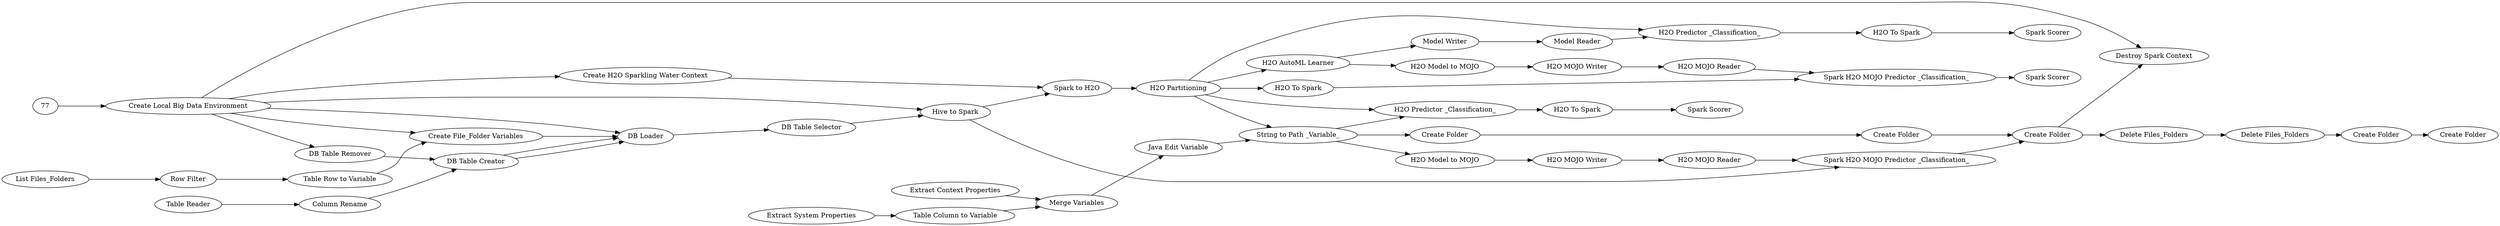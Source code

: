 digraph {
	33 [label="Create H2O Sparkling Water Context"]
	35 [label="H2O Partitioning"]
	38 [label="H2O Model to MOJO"]
	39 [label="H2O To Spark"]
	40 [label="Spark Scorer"]
	41 [label="Destroy Spark Context"]
	46 [label="Hive to Spark"]
	48 [label="H2O Random Forest Learner"]
	53 [label="Spark to Table"]
	67 [label="Column Rename"]
	68 [label="DB Table Remover"]
	76 [label="Create Local Big Data Environment"]
	28 [label="Extract System Properties"]
	47 [label="Create Folder"]
	48 [label="String to Path _Variable_"]
	49 [label="Java Edit Variable"]
	50 [label="Merge Variables"]
	51 [label="Table Column to Variable"]
	52 [label="Create Folder"]
	53 [label="Create Folder"]
	56 [label="Delete Files_Folders"]
	57 [label="Delete Files_Folders"]
	59 [label="Create Folder"]
	60 [label="Create Folder"]
	61 [label="Extract Context Properties"]
	78 [label="DB Loader"]
	79 [label="DB Table Selector"]
	80 [label="Spark to H2O"]
	81 [label="H2O MOJO Writer"]
	82 [label="H2O Predictor _Classification_"]
	83 [label="Spark H2O MOJO Predictor _Classification_"]
	84 [label="H2O MOJO Reader"]
	2639 [label="DB Table Creator"]
	2640 [label="Table Reader"]
	2541 [label="Create File_Folder Variables"]
	2624 [label="Row Filter"]
	2625 [label="Table Row to Variable"]
	2638 [label="List Files_Folders"]
	2642 [label="H2O AutoML Learner"]
	2643 [label="H2O Predictor _Classification_"]
	2644 [label="Spark Scorer"]
	2645 [label="H2O To Spark"]
	2646 [label="H2O Model to MOJO"]
	2647 [label="H2O MOJO Writer"]
	2648 [label="H2O MOJO Reader"]
	2650 [label="Spark H2O MOJO Predictor _Classification_"]
	2652 [label="H2O To Spark"]
	2655 [label="Spark Scorer"]
	2656 [label="Model Writer"]
	2657 [label="Model Reader"]
	28 -> 51
	47 -> 52
	48 -> 47
	49 -> 48
	50 -> 49
	51 -> 50
	52 -> 53
	53 -> 57
	56 -> 60
	57 -> 56
	60 -> 59
	61 -> 50
	2624 -> 2625
	2625 -> 2541
	2638 -> 2624
	33 -> 80
	35 -> 48
	35 -> 82
	35 -> 2642
	35 -> 2652
	35 -> 2643
	38 -> 81
	39 -> 40
	46 -> 83
	46 -> 80
	48 -> 38
	48 -> 82
	53 -> 41
	67 -> 2639
	68 -> 2639
	76 -> 78
	76 -> 68
	76 -> 2541
	76 -> 46
	76 -> 41
	76 -> 33
	77 -> 76
	78 -> 79
	79 -> 46
	80 -> 35
	81 -> 84
	82 -> 39
	83 -> 53
	84 -> 83
	2639 -> 78
	2639 -> 78
	2640 -> 67
	2541 -> 78
	2642 -> 2646
	2642 -> 2656
	2643 -> 2645
	2645 -> 2644
	2646 -> 2647
	2647 -> 2648
	2648 -> 2650
	2650 -> 2655
	2652 -> 2650
	2656 -> 2657
	2657 -> 2643
	rankdir=LR
}
